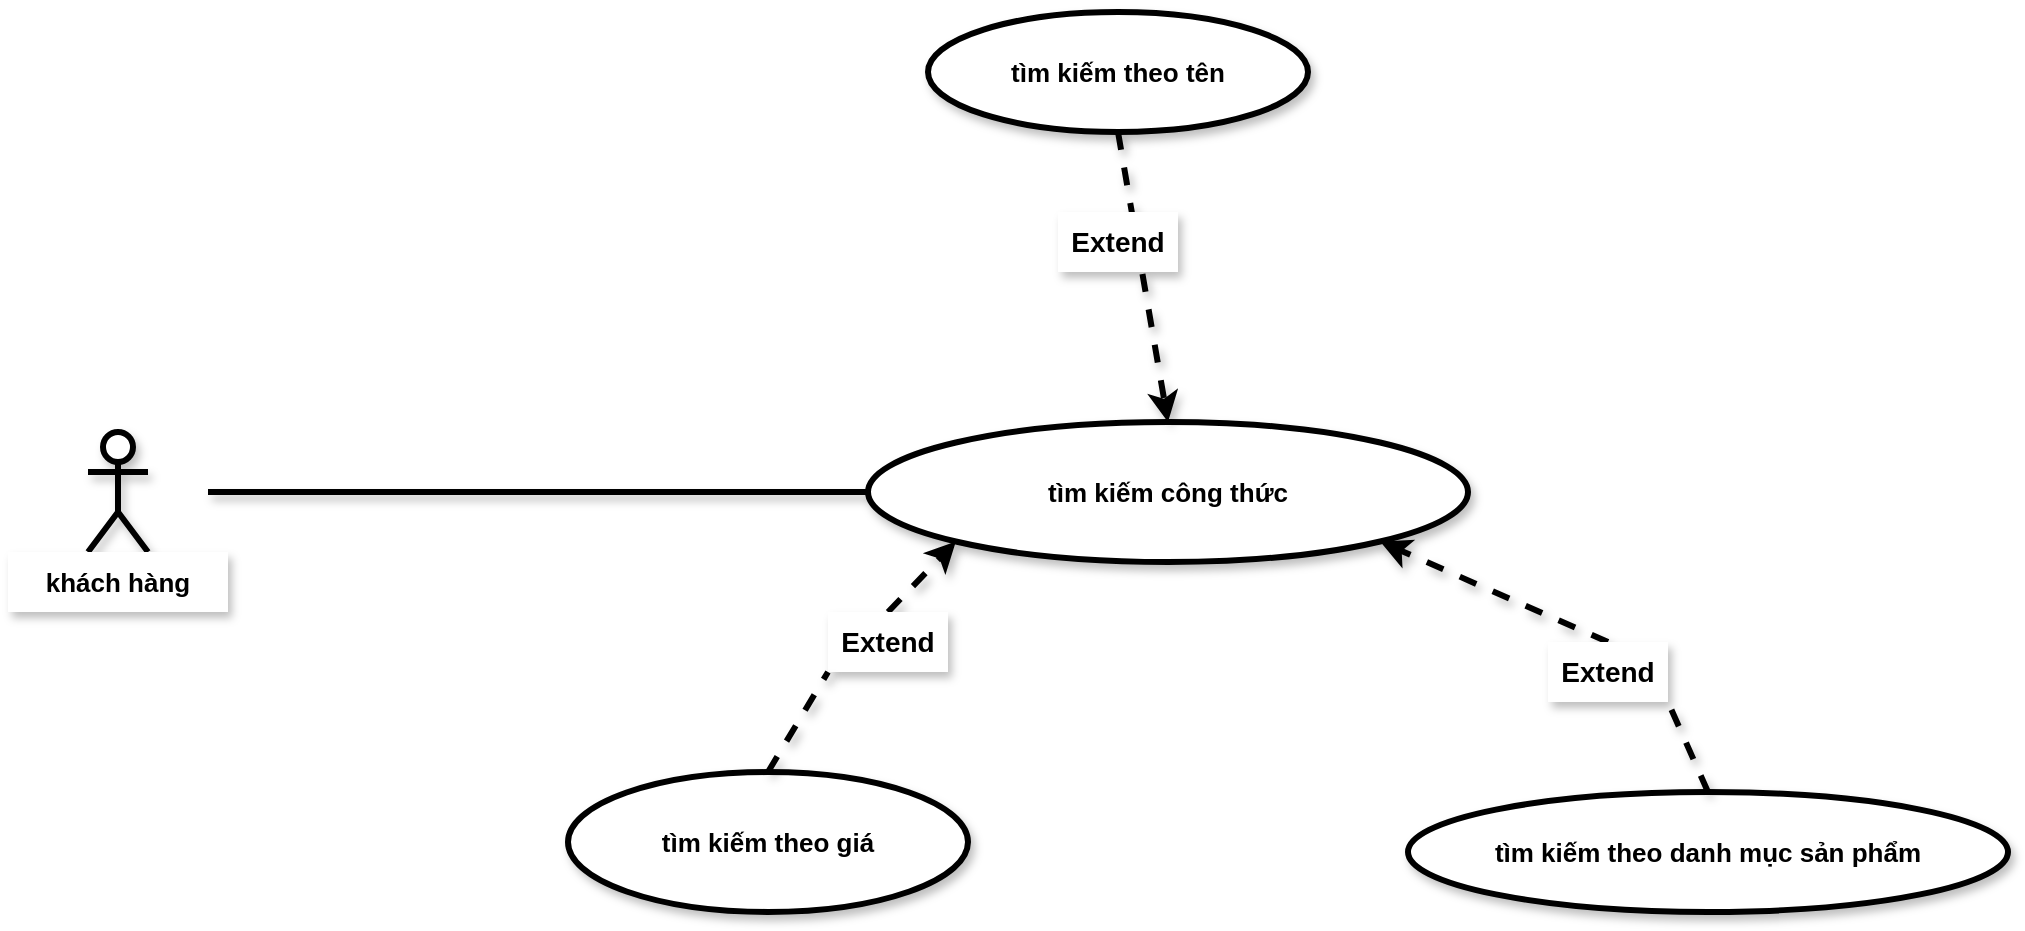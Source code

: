 <mxfile version="19.0.3" type="device"><diagram id="QV1tbBeWoZwRX3Gaqd94" name="Trang-1"><mxGraphModel dx="1278" dy="649" grid="1" gridSize="10" guides="1" tooltips="1" connect="1" arrows="1" fold="1" page="1" pageScale="1" pageWidth="1100" pageHeight="850" math="0" shadow="0"><root><mxCell id="0"/><mxCell id="1" parent="0"/><mxCell id="LYmPvv1k2aEyBpbyO8QV-1" value="Actor" style="shape=umlActor;verticalLabelPosition=bottom;verticalAlign=top;html=1;outlineConnect=0;strokeWidth=3;gradientColor=#ffffff;shadow=1;fontSize=13;points=[[0,1,0,0,0],[1,0,0,26,-6],[1,0.13,0,30,0],[1,0.3,0,30,0],[1,0.5,0,30,0],[1,0.67,0,30,0],[1,0.83,0,26,0],[1,1,0,20,0]];" parent="1" vertex="1"><mxGeometry x="140" y="290" width="30" height="60" as="geometry"/></mxCell><mxCell id="LYmPvv1k2aEyBpbyO8QV-2" value="khách hàng" style="text;html=1;strokeColor=none;fillColor=default;align=center;verticalAlign=middle;whiteSpace=wrap;rounded=0;shadow=1;fontSize=13;fontStyle=1" parent="1" vertex="1"><mxGeometry x="100" y="350" width="110" height="30" as="geometry"/></mxCell><mxCell id="LYmPvv1k2aEyBpbyO8QV-11" style="edgeStyle=orthogonalEdgeStyle;rounded=0;orthogonalLoop=1;jettySize=auto;html=1;exitX=1;exitY=0.5;exitDx=30;exitDy=0;entryX=0;entryY=0.5;entryDx=0;entryDy=0;shadow=1;fontSize=13;endArrow=none;endFill=0;strokeWidth=3;exitPerimeter=0;" parent="1" source="LYmPvv1k2aEyBpbyO8QV-1" target="LYmPvv1k2aEyBpbyO8QV-4" edge="1"><mxGeometry relative="1" as="geometry"><mxPoint x="470" y="320" as="sourcePoint"/></mxGeometry></mxCell><mxCell id="LYmPvv1k2aEyBpbyO8QV-4" value="tìm kiếm công thức" style="ellipse;whiteSpace=wrap;html=1;align=center;newEdgeStyle={&quot;edgeStyle&quot;:&quot;entityRelationEdgeStyle&quot;,&quot;startArrow&quot;:&quot;none&quot;,&quot;endArrow&quot;:&quot;none&quot;,&quot;segment&quot;:10,&quot;curved&quot;:1};treeFolding=1;treeMoving=1;shadow=1;fontSize=13;strokeWidth=3;fillColor=default;gradientColor=#ffffff;fontStyle=1" parent="1" vertex="1"><mxGeometry x="530" y="285" width="300" height="70" as="geometry"/></mxCell><mxCell id="LYmPvv1k2aEyBpbyO8QV-13" style="rounded=0;orthogonalLoop=1;jettySize=auto;html=1;exitX=0.5;exitY=1;exitDx=0;exitDy=0;entryX=0.5;entryY=0;entryDx=0;entryDy=0;shadow=1;dashed=1;fontSize=13;endArrow=classic;endFill=1;strokeWidth=3;" parent="1" source="LYmPvv1k2aEyBpbyO8QV-5" target="LYmPvv1k2aEyBpbyO8QV-4" edge="1"><mxGeometry relative="1" as="geometry"/></mxCell><mxCell id="LYmPvv1k2aEyBpbyO8QV-5" value="tìm kiếm theo tên" style="ellipse;whiteSpace=wrap;html=1;align=center;newEdgeStyle={&quot;edgeStyle&quot;:&quot;entityRelationEdgeStyle&quot;,&quot;startArrow&quot;:&quot;none&quot;,&quot;endArrow&quot;:&quot;none&quot;,&quot;segment&quot;:10,&quot;curved&quot;:1};treeFolding=1;treeMoving=1;shadow=1;fontSize=13;strokeWidth=3;fillColor=default;gradientColor=#ffffff;fontStyle=1" parent="1" vertex="1"><mxGeometry x="560" y="80" width="190" height="60" as="geometry"/></mxCell><mxCell id="LYmPvv1k2aEyBpbyO8QV-14" style="edgeStyle=none;rounded=0;orthogonalLoop=1;jettySize=auto;html=1;exitX=0.5;exitY=0;exitDx=0;exitDy=0;entryX=0;entryY=1;entryDx=0;entryDy=0;shadow=1;dashed=1;fontSize=13;endArrow=classic;endFill=1;strokeWidth=3;startArrow=none;" parent="1" source="LYmPvv1k2aEyBpbyO8QV-17" target="LYmPvv1k2aEyBpbyO8QV-4" edge="1"><mxGeometry relative="1" as="geometry"/></mxCell><mxCell id="LYmPvv1k2aEyBpbyO8QV-6" value="tìm kiếm theo giá" style="ellipse;whiteSpace=wrap;html=1;align=center;newEdgeStyle={&quot;edgeStyle&quot;:&quot;entityRelationEdgeStyle&quot;,&quot;startArrow&quot;:&quot;none&quot;,&quot;endArrow&quot;:&quot;none&quot;,&quot;segment&quot;:10,&quot;curved&quot;:1};treeFolding=1;treeMoving=1;shadow=1;fontSize=13;strokeWidth=3;fillColor=default;gradientColor=#ffffff;fontStyle=1" parent="1" vertex="1"><mxGeometry x="380" y="460" width="200" height="70" as="geometry"/></mxCell><mxCell id="LYmPvv1k2aEyBpbyO8QV-15" style="edgeStyle=none;rounded=0;orthogonalLoop=1;jettySize=auto;html=1;exitX=0.5;exitY=0;exitDx=0;exitDy=0;entryX=1;entryY=1;entryDx=0;entryDy=0;shadow=1;dashed=1;fontSize=13;endArrow=classic;endFill=1;strokeWidth=3;startArrow=none;" parent="1" source="LYmPvv1k2aEyBpbyO8QV-19" target="LYmPvv1k2aEyBpbyO8QV-4" edge="1"><mxGeometry relative="1" as="geometry"/></mxCell><mxCell id="LYmPvv1k2aEyBpbyO8QV-7" value="tìm kiếm theo danh mục sản phẩm" style="ellipse;whiteSpace=wrap;html=1;align=center;newEdgeStyle={&quot;edgeStyle&quot;:&quot;entityRelationEdgeStyle&quot;,&quot;startArrow&quot;:&quot;none&quot;,&quot;endArrow&quot;:&quot;none&quot;,&quot;segment&quot;:10,&quot;curved&quot;:1};treeFolding=1;treeMoving=1;shadow=1;fontSize=13;strokeWidth=3;fillColor=default;gradientColor=#ffffff;fontStyle=1" parent="1" vertex="1"><mxGeometry x="800" y="470" width="300" height="60" as="geometry"/></mxCell><mxCell id="LYmPvv1k2aEyBpbyO8QV-16" value="Extend" style="text;html=1;strokeColor=none;fillColor=default;align=center;verticalAlign=middle;whiteSpace=wrap;rounded=0;shadow=1;fontSize=14;fontStyle=1" parent="1" vertex="1"><mxGeometry x="625" y="180" width="60" height="30" as="geometry"/></mxCell><mxCell id="LYmPvv1k2aEyBpbyO8QV-17" value="Extend" style="text;html=1;strokeColor=none;fillColor=default;align=center;verticalAlign=middle;whiteSpace=wrap;rounded=0;shadow=1;fontSize=14;fontStyle=1" parent="1" vertex="1"><mxGeometry x="510" y="380" width="60" height="30" as="geometry"/></mxCell><mxCell id="LYmPvv1k2aEyBpbyO8QV-18" value="" style="edgeStyle=none;rounded=0;orthogonalLoop=1;jettySize=auto;html=1;exitX=0.5;exitY=0;exitDx=0;exitDy=0;entryX=0;entryY=1;entryDx=0;entryDy=0;shadow=1;dashed=1;fontSize=13;endArrow=none;endFill=1;strokeWidth=3;" parent="1" source="LYmPvv1k2aEyBpbyO8QV-6" target="LYmPvv1k2aEyBpbyO8QV-17" edge="1"><mxGeometry relative="1" as="geometry"><mxPoint x="660" y="460" as="sourcePoint"/><mxPoint x="713.934" y="344.749" as="targetPoint"/></mxGeometry></mxCell><mxCell id="LYmPvv1k2aEyBpbyO8QV-19" value="Extend" style="text;html=1;strokeColor=none;fillColor=default;align=center;verticalAlign=middle;whiteSpace=wrap;rounded=0;shadow=1;fontSize=14;fontStyle=1" parent="1" vertex="1"><mxGeometry x="870" y="395" width="60" height="30" as="geometry"/></mxCell><mxCell id="OiIH_QQxqMqeUeHCyeEF-1" value="" style="edgeStyle=none;rounded=0;orthogonalLoop=1;jettySize=auto;html=1;exitX=0.5;exitY=0;exitDx=0;exitDy=0;entryX=1;entryY=1;entryDx=0;entryDy=0;shadow=1;dashed=1;fontSize=13;endArrow=none;endFill=1;strokeWidth=3;" edge="1" parent="1" source="LYmPvv1k2aEyBpbyO8QV-7" target="LYmPvv1k2aEyBpbyO8QV-19"><mxGeometry relative="1" as="geometry"><mxPoint x="1005" y="470" as="sourcePoint"/><mxPoint x="786.066" y="344.749" as="targetPoint"/></mxGeometry></mxCell></root></mxGraphModel></diagram></mxfile>